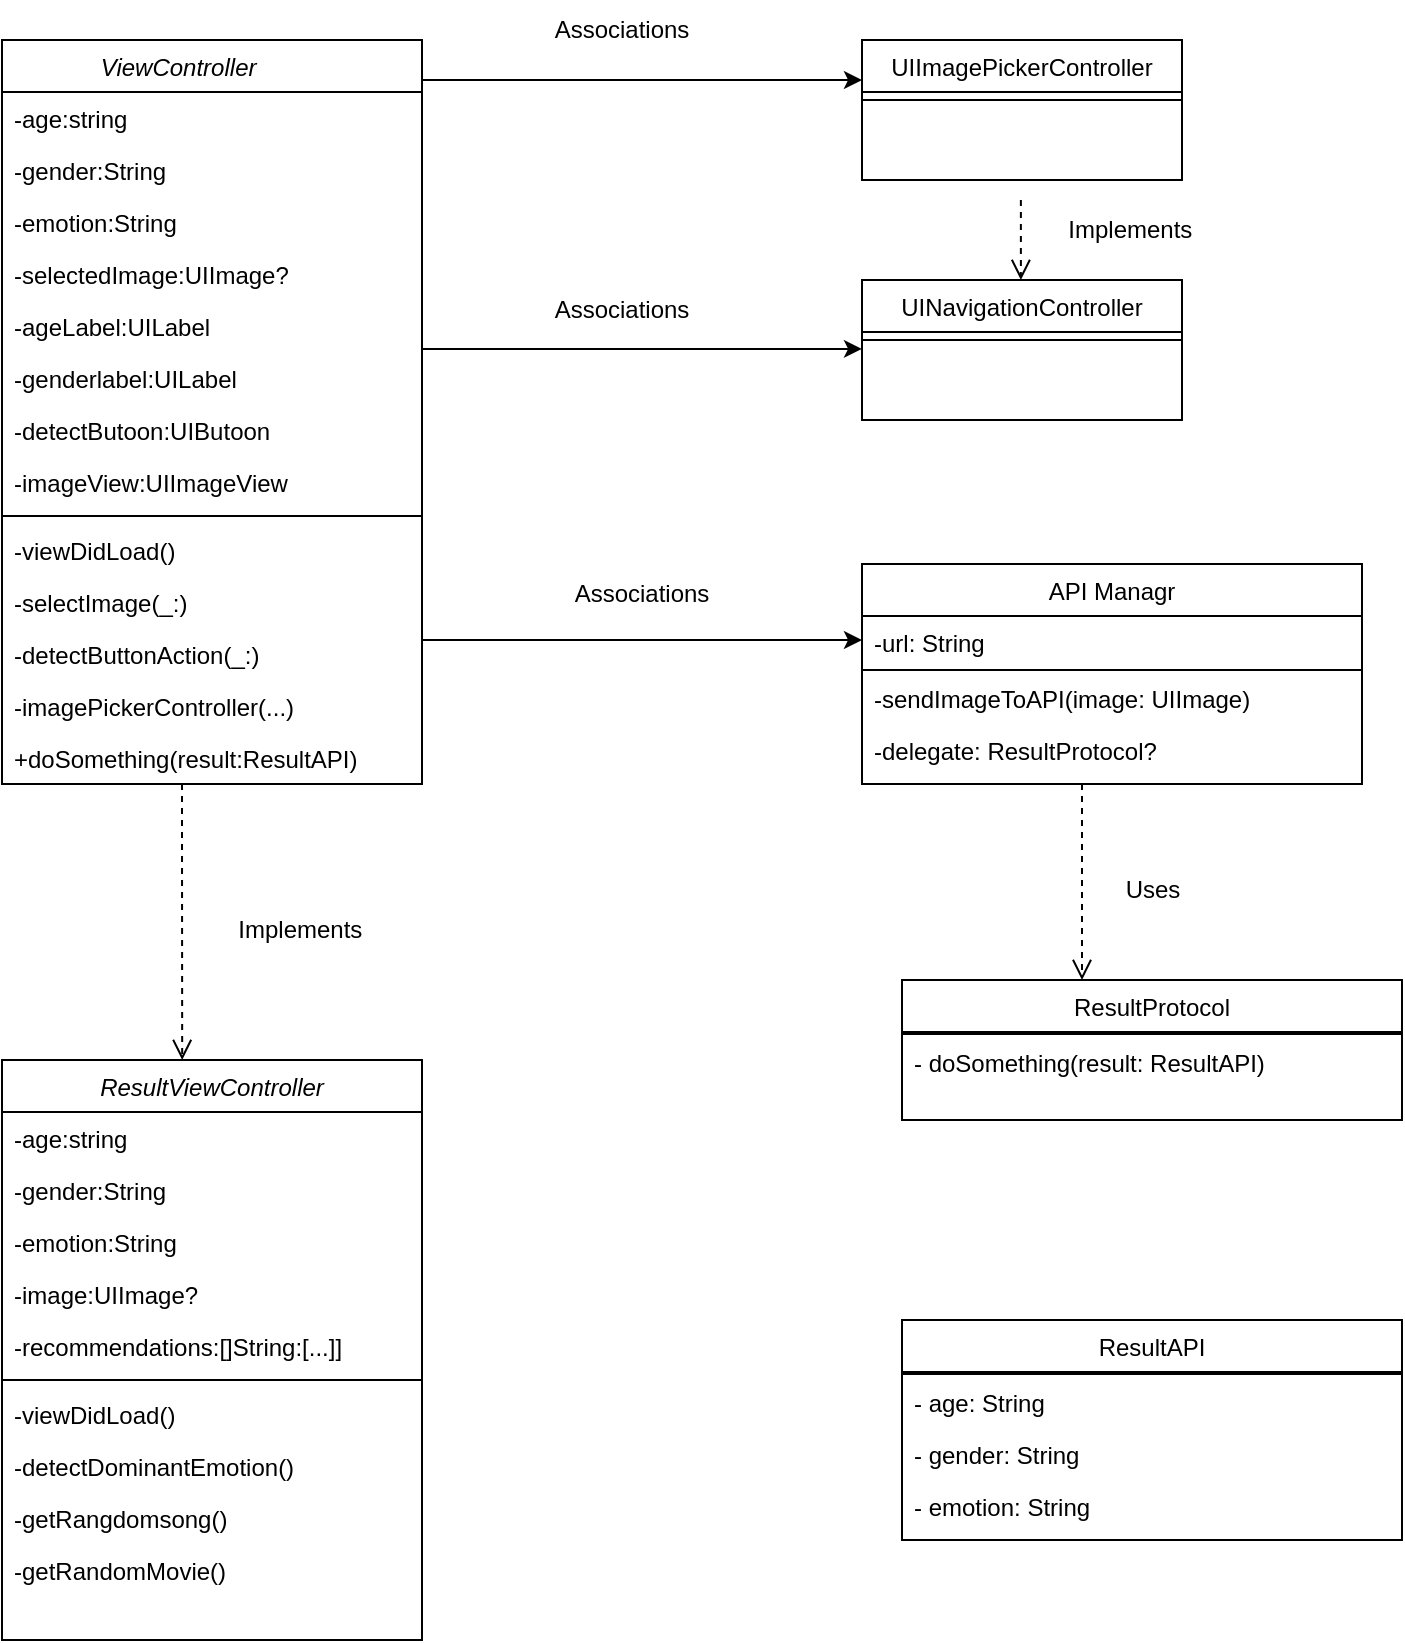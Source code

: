 <mxfile version="24.3.1" type="google" pages="2">
  <diagram id="C5RBs43oDa-KdzZeNtuy" name="Page-1">
    <mxGraphModel grid="1" page="1" gridSize="10" guides="1" tooltips="1" connect="1" arrows="1" fold="1" pageScale="1" pageWidth="827" pageHeight="1169" math="0" shadow="0">
      <root>
        <mxCell id="WIyWlLk6GJQsqaUBKTNV-0" />
        <mxCell id="WIyWlLk6GJQsqaUBKTNV-1" parent="WIyWlLk6GJQsqaUBKTNV-0" />
        <mxCell id="zkfFHV4jXpPFQw0GAbJ--0" value=" ViewController            " style="swimlane;fontStyle=2;align=center;verticalAlign=top;childLayout=stackLayout;horizontal=1;startSize=26;horizontalStack=0;resizeParent=1;resizeLast=0;collapsible=1;marginBottom=0;rounded=0;shadow=0;strokeWidth=1;" vertex="1" parent="WIyWlLk6GJQsqaUBKTNV-1">
          <mxGeometry x="220" y="120" width="210" height="372" as="geometry">
            <mxRectangle x="230" y="140" width="160" height="26" as="alternateBounds" />
          </mxGeometry>
        </mxCell>
        <mxCell id="zkfFHV4jXpPFQw0GAbJ--3" value="-age:string&#xa;" style="text;align=left;verticalAlign=top;spacingLeft=4;spacingRight=4;overflow=hidden;rotatable=0;points=[[0,0.5],[1,0.5]];portConstraint=eastwest;rounded=0;shadow=0;html=0;" vertex="1" parent="zkfFHV4jXpPFQw0GAbJ--0">
          <mxGeometry y="26" width="210" height="26" as="geometry" />
        </mxCell>
        <mxCell id="zkfFHV4jXpPFQw0GAbJ--5" value="-gender:String" style="text;align=left;verticalAlign=top;spacingLeft=4;spacingRight=4;overflow=hidden;rotatable=0;points=[[0,0.5],[1,0.5]];portConstraint=eastwest;" vertex="1" parent="zkfFHV4jXpPFQw0GAbJ--0">
          <mxGeometry y="52" width="210" height="26" as="geometry" />
        </mxCell>
        <mxCell id="gYwBCthhQ8cqU1K_Wvbv-8" value="-emotion:String " style="text;align=left;verticalAlign=top;spacingLeft=4;spacingRight=4;overflow=hidden;rotatable=0;points=[[0,0.5],[1,0.5]];portConstraint=eastwest;" vertex="1" parent="zkfFHV4jXpPFQw0GAbJ--0">
          <mxGeometry y="78" width="210" height="26" as="geometry" />
        </mxCell>
        <mxCell id="gYwBCthhQ8cqU1K_Wvbv-7" value="-selectedImage:UIImage?" style="text;align=left;verticalAlign=top;spacingLeft=4;spacingRight=4;overflow=hidden;rotatable=0;points=[[0,0.5],[1,0.5]];portConstraint=eastwest;" vertex="1" parent="zkfFHV4jXpPFQw0GAbJ--0">
          <mxGeometry y="104" width="210" height="26" as="geometry" />
        </mxCell>
        <mxCell id="gYwBCthhQ8cqU1K_Wvbv-2" value="-ageLabel:UILabel" style="text;align=left;verticalAlign=top;spacingLeft=4;spacingRight=4;overflow=hidden;rotatable=0;points=[[0,0.5],[1,0.5]];portConstraint=eastwest;" vertex="1" parent="zkfFHV4jXpPFQw0GAbJ--0">
          <mxGeometry y="130" width="210" height="26" as="geometry" />
        </mxCell>
        <mxCell id="gYwBCthhQ8cqU1K_Wvbv-10" value="-genderlabel:UILabel" style="text;align=left;verticalAlign=top;spacingLeft=4;spacingRight=4;overflow=hidden;rotatable=0;points=[[0,0.5],[1,0.5]];portConstraint=eastwest;" vertex="1" parent="zkfFHV4jXpPFQw0GAbJ--0">
          <mxGeometry y="156" width="210" height="26" as="geometry" />
        </mxCell>
        <mxCell id="gYwBCthhQ8cqU1K_Wvbv-9" value="-detectButoon:UIButoon" style="text;align=left;verticalAlign=top;spacingLeft=4;spacingRight=4;overflow=hidden;rotatable=0;points=[[0,0.5],[1,0.5]];portConstraint=eastwest;" vertex="1" parent="zkfFHV4jXpPFQw0GAbJ--0">
          <mxGeometry y="182" width="210" height="26" as="geometry" />
        </mxCell>
        <mxCell id="gYwBCthhQ8cqU1K_Wvbv-6" value="-imageView:UIImageView" style="text;align=left;verticalAlign=top;spacingLeft=4;spacingRight=4;overflow=hidden;rotatable=0;points=[[0,0.5],[1,0.5]];portConstraint=eastwest;" vertex="1" parent="zkfFHV4jXpPFQw0GAbJ--0">
          <mxGeometry y="208" width="210" height="26" as="geometry" />
        </mxCell>
        <mxCell id="zkfFHV4jXpPFQw0GAbJ--4" value="" style="line;html=1;strokeWidth=1;align=left;verticalAlign=middle;spacingTop=-1;spacingLeft=3;spacingRight=3;rotatable=0;labelPosition=right;points=[];portConstraint=eastwest;" vertex="1" parent="zkfFHV4jXpPFQw0GAbJ--0">
          <mxGeometry y="234" width="210" height="8" as="geometry" />
        </mxCell>
        <mxCell id="gYwBCthhQ8cqU1K_Wvbv-0" value="-viewDidLoad()" style="text;align=left;verticalAlign=top;spacingLeft=4;spacingRight=4;overflow=hidden;rotatable=0;points=[[0,0.5],[1,0.5]];portConstraint=eastwest;" vertex="1" parent="zkfFHV4jXpPFQw0GAbJ--0">
          <mxGeometry y="242" width="210" height="26" as="geometry" />
        </mxCell>
        <mxCell id="gYwBCthhQ8cqU1K_Wvbv-1" value="-selectImage(_:)" style="text;align=left;verticalAlign=top;spacingLeft=4;spacingRight=4;overflow=hidden;rotatable=0;points=[[0,0.5],[1,0.5]];portConstraint=eastwest;" vertex="1" parent="zkfFHV4jXpPFQw0GAbJ--0">
          <mxGeometry y="268" width="210" height="26" as="geometry" />
        </mxCell>
        <mxCell id="gYwBCthhQ8cqU1K_Wvbv-3" value="-detectButtonAction(_:)" style="text;align=left;verticalAlign=top;spacingLeft=4;spacingRight=4;overflow=hidden;rotatable=0;points=[[0,0.5],[1,0.5]];portConstraint=eastwest;" vertex="1" parent="zkfFHV4jXpPFQw0GAbJ--0">
          <mxGeometry y="294" width="210" height="26" as="geometry" />
        </mxCell>
        <mxCell id="gYwBCthhQ8cqU1K_Wvbv-4" value="-imagePickerController(...)" style="text;align=left;verticalAlign=top;spacingLeft=4;spacingRight=4;overflow=hidden;rotatable=0;points=[[0,0.5],[1,0.5]];portConstraint=eastwest;" vertex="1" parent="zkfFHV4jXpPFQw0GAbJ--0">
          <mxGeometry y="320" width="210" height="26" as="geometry" />
        </mxCell>
        <mxCell id="gYwBCthhQ8cqU1K_Wvbv-5" value="+doSomething(result:ResultAPI)" style="text;align=left;verticalAlign=top;spacingLeft=4;spacingRight=4;overflow=hidden;rotatable=0;points=[[0,0.5],[1,0.5]];portConstraint=eastwest;" vertex="1" parent="zkfFHV4jXpPFQw0GAbJ--0">
          <mxGeometry y="346" width="210" height="26" as="geometry" />
        </mxCell>
        <mxCell id="zkfFHV4jXpPFQw0GAbJ--13" value="API Managr" style="swimlane;fontStyle=0;align=center;verticalAlign=top;childLayout=stackLayout;horizontal=1;startSize=26;horizontalStack=0;resizeParent=1;resizeLast=0;collapsible=1;marginBottom=0;rounded=0;shadow=0;strokeWidth=1;" vertex="1" parent="WIyWlLk6GJQsqaUBKTNV-1">
          <mxGeometry x="650" y="382" width="250" height="110" as="geometry">
            <mxRectangle x="340" y="380" width="170" height="26" as="alternateBounds" />
          </mxGeometry>
        </mxCell>
        <mxCell id="zkfFHV4jXpPFQw0GAbJ--14" value="-url: String" style="text;align=left;verticalAlign=top;spacingLeft=4;spacingRight=4;overflow=hidden;rotatable=0;points=[[0,0.5],[1,0.5]];portConstraint=eastwest;" vertex="1" parent="zkfFHV4jXpPFQw0GAbJ--13">
          <mxGeometry y="26" width="250" height="26" as="geometry" />
        </mxCell>
        <mxCell id="zkfFHV4jXpPFQw0GAbJ--15" value="" style="line;html=1;strokeWidth=1;align=left;verticalAlign=middle;spacingTop=-1;spacingLeft=3;spacingRight=3;rotatable=0;labelPosition=right;points=[];portConstraint=eastwest;" vertex="1" parent="zkfFHV4jXpPFQw0GAbJ--13">
          <mxGeometry y="52" width="250" height="2" as="geometry" />
        </mxCell>
        <mxCell id="gYwBCthhQ8cqU1K_Wvbv-42" value="-sendImageToAPI(image: UIImage)" style="text;align=left;verticalAlign=top;spacingLeft=4;spacingRight=4;overflow=hidden;rotatable=0;points=[[0,0.5],[1,0.5]];portConstraint=eastwest;" vertex="1" parent="zkfFHV4jXpPFQw0GAbJ--13">
          <mxGeometry y="54" width="250" height="26" as="geometry" />
        </mxCell>
        <mxCell id="gYwBCthhQ8cqU1K_Wvbv-43" value="-delegate: ResultProtocol?" style="text;align=left;verticalAlign=top;spacingLeft=4;spacingRight=4;overflow=hidden;rotatable=0;points=[[0,0.5],[1,0.5]];portConstraint=eastwest;" vertex="1" parent="zkfFHV4jXpPFQw0GAbJ--13">
          <mxGeometry y="80" width="250" height="26" as="geometry" />
        </mxCell>
        <mxCell id="gYwBCthhQ8cqU1K_Wvbv-11" value="ResultViewController" style="swimlane;fontStyle=2;align=center;verticalAlign=top;childLayout=stackLayout;horizontal=1;startSize=26;horizontalStack=0;resizeParent=1;resizeLast=0;collapsible=1;marginBottom=0;rounded=0;shadow=0;strokeWidth=1;" vertex="1" parent="WIyWlLk6GJQsqaUBKTNV-1">
          <mxGeometry x="220" y="630" width="210" height="290" as="geometry">
            <mxRectangle x="230" y="140" width="160" height="26" as="alternateBounds" />
          </mxGeometry>
        </mxCell>
        <mxCell id="gYwBCthhQ8cqU1K_Wvbv-12" value="-age:string&#xa;" style="text;align=left;verticalAlign=top;spacingLeft=4;spacingRight=4;overflow=hidden;rotatable=0;points=[[0,0.5],[1,0.5]];portConstraint=eastwest;rounded=0;shadow=0;html=0;" vertex="1" parent="gYwBCthhQ8cqU1K_Wvbv-11">
          <mxGeometry y="26" width="210" height="26" as="geometry" />
        </mxCell>
        <mxCell id="gYwBCthhQ8cqU1K_Wvbv-13" value="-gender:String" style="text;align=left;verticalAlign=top;spacingLeft=4;spacingRight=4;overflow=hidden;rotatable=0;points=[[0,0.5],[1,0.5]];portConstraint=eastwest;" vertex="1" parent="gYwBCthhQ8cqU1K_Wvbv-11">
          <mxGeometry y="52" width="210" height="26" as="geometry" />
        </mxCell>
        <mxCell id="gYwBCthhQ8cqU1K_Wvbv-14" value="-emotion:String " style="text;align=left;verticalAlign=top;spacingLeft=4;spacingRight=4;overflow=hidden;rotatable=0;points=[[0,0.5],[1,0.5]];portConstraint=eastwest;" vertex="1" parent="gYwBCthhQ8cqU1K_Wvbv-11">
          <mxGeometry y="78" width="210" height="26" as="geometry" />
        </mxCell>
        <mxCell id="gYwBCthhQ8cqU1K_Wvbv-15" value="-image:UIImage?" style="text;align=left;verticalAlign=top;spacingLeft=4;spacingRight=4;overflow=hidden;rotatable=0;points=[[0,0.5],[1,0.5]];portConstraint=eastwest;" vertex="1" parent="gYwBCthhQ8cqU1K_Wvbv-11">
          <mxGeometry y="104" width="210" height="26" as="geometry" />
        </mxCell>
        <mxCell id="gYwBCthhQ8cqU1K_Wvbv-16" value="-recommendations:[]String:[...]]" style="text;align=left;verticalAlign=top;spacingLeft=4;spacingRight=4;overflow=hidden;rotatable=0;points=[[0,0.5],[1,0.5]];portConstraint=eastwest;" vertex="1" parent="gYwBCthhQ8cqU1K_Wvbv-11">
          <mxGeometry y="130" width="210" height="26" as="geometry" />
        </mxCell>
        <mxCell id="gYwBCthhQ8cqU1K_Wvbv-20" value="" style="line;html=1;strokeWidth=1;align=left;verticalAlign=middle;spacingTop=-1;spacingLeft=3;spacingRight=3;rotatable=0;labelPosition=right;points=[];portConstraint=eastwest;" vertex="1" parent="gYwBCthhQ8cqU1K_Wvbv-11">
          <mxGeometry y="156" width="210" height="8" as="geometry" />
        </mxCell>
        <mxCell id="gYwBCthhQ8cqU1K_Wvbv-21" value="-viewDidLoad()" style="text;align=left;verticalAlign=top;spacingLeft=4;spacingRight=4;overflow=hidden;rotatable=0;points=[[0,0.5],[1,0.5]];portConstraint=eastwest;" vertex="1" parent="gYwBCthhQ8cqU1K_Wvbv-11">
          <mxGeometry y="164" width="210" height="26" as="geometry" />
        </mxCell>
        <mxCell id="gYwBCthhQ8cqU1K_Wvbv-23" value="-detectDominantEmotion()" style="text;align=left;verticalAlign=top;spacingLeft=4;spacingRight=4;overflow=hidden;rotatable=0;points=[[0,0.5],[1,0.5]];portConstraint=eastwest;" vertex="1" parent="gYwBCthhQ8cqU1K_Wvbv-11">
          <mxGeometry y="190" width="210" height="26" as="geometry" />
        </mxCell>
        <mxCell id="gYwBCthhQ8cqU1K_Wvbv-24" value="-getRangdomsong()" style="text;align=left;verticalAlign=top;spacingLeft=4;spacingRight=4;overflow=hidden;rotatable=0;points=[[0,0.5],[1,0.5]];portConstraint=eastwest;" vertex="1" parent="gYwBCthhQ8cqU1K_Wvbv-11">
          <mxGeometry y="216" width="210" height="26" as="geometry" />
        </mxCell>
        <mxCell id="gYwBCthhQ8cqU1K_Wvbv-25" value="-getRandomMovie()" style="text;align=left;verticalAlign=top;spacingLeft=4;spacingRight=4;overflow=hidden;rotatable=0;points=[[0,0.5],[1,0.5]];portConstraint=eastwest;" vertex="1" parent="gYwBCthhQ8cqU1K_Wvbv-11">
          <mxGeometry y="242" width="210" height="26" as="geometry" />
        </mxCell>
        <mxCell id="gYwBCthhQ8cqU1K_Wvbv-26" value="UIImagePickerController" style="swimlane;fontStyle=0;align=center;verticalAlign=top;childLayout=stackLayout;horizontal=1;startSize=26;horizontalStack=0;resizeParent=1;resizeLast=0;collapsible=1;marginBottom=0;rounded=0;shadow=0;strokeWidth=1;" vertex="1" parent="WIyWlLk6GJQsqaUBKTNV-1">
          <mxGeometry x="650" y="120" width="160" height="70" as="geometry">
            <mxRectangle x="340" y="380" width="170" height="26" as="alternateBounds" />
          </mxGeometry>
        </mxCell>
        <mxCell id="gYwBCthhQ8cqU1K_Wvbv-28" value="" style="line;html=1;strokeWidth=1;align=left;verticalAlign=middle;spacingTop=-1;spacingLeft=3;spacingRight=3;rotatable=0;labelPosition=right;points=[];portConstraint=eastwest;" vertex="1" parent="gYwBCthhQ8cqU1K_Wvbv-26">
          <mxGeometry y="26" width="160" height="8" as="geometry" />
        </mxCell>
        <mxCell id="gYwBCthhQ8cqU1K_Wvbv-29" value="UINavigationController" style="swimlane;fontStyle=0;align=center;verticalAlign=top;childLayout=stackLayout;horizontal=1;startSize=26;horizontalStack=0;resizeParent=1;resizeLast=0;collapsible=1;marginBottom=0;rounded=0;shadow=0;strokeWidth=1;" vertex="1" parent="WIyWlLk6GJQsqaUBKTNV-1">
          <mxGeometry x="650" y="240" width="160" height="70" as="geometry">
            <mxRectangle x="340" y="380" width="170" height="26" as="alternateBounds" />
          </mxGeometry>
        </mxCell>
        <mxCell id="gYwBCthhQ8cqU1K_Wvbv-30" value="" style="line;html=1;strokeWidth=1;align=left;verticalAlign=middle;spacingTop=-1;spacingLeft=3;spacingRight=3;rotatable=0;labelPosition=right;points=[];portConstraint=eastwest;" vertex="1" parent="gYwBCthhQ8cqU1K_Wvbv-29">
          <mxGeometry y="26" width="160" height="8" as="geometry" />
        </mxCell>
        <mxCell id="gYwBCthhQ8cqU1K_Wvbv-44" value="ResultProtocol" style="swimlane;fontStyle=0;align=center;verticalAlign=top;childLayout=stackLayout;horizontal=1;startSize=26;horizontalStack=0;resizeParent=1;resizeLast=0;collapsible=1;marginBottom=0;rounded=0;shadow=0;strokeWidth=1;" vertex="1" parent="WIyWlLk6GJQsqaUBKTNV-1">
          <mxGeometry x="670" y="590" width="250" height="70" as="geometry">
            <mxRectangle x="340" y="380" width="170" height="26" as="alternateBounds" />
          </mxGeometry>
        </mxCell>
        <mxCell id="gYwBCthhQ8cqU1K_Wvbv-46" value="" style="line;html=1;strokeWidth=1;align=left;verticalAlign=middle;spacingTop=-1;spacingLeft=3;spacingRight=3;rotatable=0;labelPosition=right;points=[];portConstraint=eastwest;" vertex="1" parent="gYwBCthhQ8cqU1K_Wvbv-44">
          <mxGeometry y="26" width="250" height="2" as="geometry" />
        </mxCell>
        <mxCell id="gYwBCthhQ8cqU1K_Wvbv-47" value="- doSomething(result: ResultAPI)" style="text;align=left;verticalAlign=top;spacingLeft=4;spacingRight=4;overflow=hidden;rotatable=0;points=[[0,0.5],[1,0.5]];portConstraint=eastwest;" vertex="1" parent="gYwBCthhQ8cqU1K_Wvbv-44">
          <mxGeometry y="28" width="250" height="26" as="geometry" />
        </mxCell>
        <mxCell id="gYwBCthhQ8cqU1K_Wvbv-49" value="ResultAPI" style="swimlane;fontStyle=0;align=center;verticalAlign=top;childLayout=stackLayout;horizontal=1;startSize=26;horizontalStack=0;resizeParent=1;resizeLast=0;collapsible=1;marginBottom=0;rounded=0;shadow=0;strokeWidth=1;" vertex="1" parent="WIyWlLk6GJQsqaUBKTNV-1">
          <mxGeometry x="670" y="760" width="250" height="110" as="geometry">
            <mxRectangle x="340" y="380" width="170" height="26" as="alternateBounds" />
          </mxGeometry>
        </mxCell>
        <mxCell id="gYwBCthhQ8cqU1K_Wvbv-51" value="" style="line;html=1;strokeWidth=1;align=left;verticalAlign=middle;spacingTop=-1;spacingLeft=3;spacingRight=3;rotatable=0;labelPosition=right;points=[];portConstraint=eastwest;" vertex="1" parent="gYwBCthhQ8cqU1K_Wvbv-49">
          <mxGeometry y="26" width="250" height="2" as="geometry" />
        </mxCell>
        <mxCell id="gYwBCthhQ8cqU1K_Wvbv-52" value="- age: String" style="text;align=left;verticalAlign=top;spacingLeft=4;spacingRight=4;overflow=hidden;rotatable=0;points=[[0,0.5],[1,0.5]];portConstraint=eastwest;" vertex="1" parent="gYwBCthhQ8cqU1K_Wvbv-49">
          <mxGeometry y="28" width="250" height="26" as="geometry" />
        </mxCell>
        <mxCell id="gYwBCthhQ8cqU1K_Wvbv-53" value="- gender: String" style="text;align=left;verticalAlign=top;spacingLeft=4;spacingRight=4;overflow=hidden;rotatable=0;points=[[0,0.5],[1,0.5]];portConstraint=eastwest;" vertex="1" parent="gYwBCthhQ8cqU1K_Wvbv-49">
          <mxGeometry y="54" width="250" height="26" as="geometry" />
        </mxCell>
        <mxCell id="gYwBCthhQ8cqU1K_Wvbv-54" value="- emotion: String" style="text;align=left;verticalAlign=top;spacingLeft=4;spacingRight=4;overflow=hidden;rotatable=0;points=[[0,0.5],[1,0.5]];portConstraint=eastwest;" vertex="1" parent="gYwBCthhQ8cqU1K_Wvbv-49">
          <mxGeometry y="80" width="250" height="26" as="geometry" />
        </mxCell>
        <mxCell id="gYwBCthhQ8cqU1K_Wvbv-58" value="" style="endArrow=classic;html=1;rounded=0;exitX=1.035;exitY=0.239;exitDx=0;exitDy=0;exitPerimeter=0;" edge="1" parent="WIyWlLk6GJQsqaUBKTNV-1">
          <mxGeometry width="50" height="50" relative="1" as="geometry">
            <mxPoint x="430.0" y="140.004" as="sourcePoint" />
            <mxPoint x="650" y="140" as="targetPoint" />
          </mxGeometry>
        </mxCell>
        <mxCell id="gYwBCthhQ8cqU1K_Wvbv-63" value="" style="html=1;verticalAlign=bottom;endArrow=open;dashed=1;endSize=8;curved=0;rounded=0;" edge="1" parent="WIyWlLk6GJQsqaUBKTNV-1">
          <mxGeometry relative="1" as="geometry">
            <mxPoint x="729.44" y="200" as="sourcePoint" />
            <mxPoint x="729.44" y="240" as="targetPoint" />
            <Array as="points">
              <mxPoint x="729.44" y="220" />
            </Array>
          </mxGeometry>
        </mxCell>
        <mxCell id="gYwBCthhQ8cqU1K_Wvbv-64" value="" style="html=1;verticalAlign=bottom;endArrow=open;dashed=1;endSize=8;curved=0;rounded=0;entryX=0.429;entryY=0;entryDx=0;entryDy=0;entryPerimeter=0;" edge="1" parent="WIyWlLk6GJQsqaUBKTNV-1" target="gYwBCthhQ8cqU1K_Wvbv-11">
          <mxGeometry relative="1" as="geometry">
            <mxPoint x="310.0" y="492" as="sourcePoint" />
            <mxPoint x="310.0" y="532" as="targetPoint" />
            <Array as="points">
              <mxPoint x="310.0" y="512" />
            </Array>
          </mxGeometry>
        </mxCell>
        <mxCell id="gYwBCthhQ8cqU1K_Wvbv-66" value="" style="endArrow=classic;html=1;rounded=0;exitX=1.035;exitY=0.239;exitDx=0;exitDy=0;exitPerimeter=0;" edge="1" parent="WIyWlLk6GJQsqaUBKTNV-1">
          <mxGeometry width="50" height="50" relative="1" as="geometry">
            <mxPoint x="430.0" y="274.444" as="sourcePoint" />
            <mxPoint x="650" y="274.44" as="targetPoint" />
          </mxGeometry>
        </mxCell>
        <mxCell id="gYwBCthhQ8cqU1K_Wvbv-67" value="" style="endArrow=classic;html=1;rounded=0;exitX=1.035;exitY=0.239;exitDx=0;exitDy=0;exitPerimeter=0;" edge="1" parent="WIyWlLk6GJQsqaUBKTNV-1">
          <mxGeometry width="50" height="50" relative="1" as="geometry">
            <mxPoint x="430.0" y="420.004" as="sourcePoint" />
            <mxPoint x="650" y="420" as="targetPoint" />
          </mxGeometry>
        </mxCell>
        <mxCell id="gYwBCthhQ8cqU1K_Wvbv-69" value="" style="html=1;verticalAlign=bottom;endArrow=open;dashed=1;endSize=8;curved=0;rounded=0;" edge="1" parent="WIyWlLk6GJQsqaUBKTNV-1">
          <mxGeometry relative="1" as="geometry">
            <mxPoint x="760" y="492" as="sourcePoint" />
            <mxPoint x="760" y="590" as="targetPoint" />
            <Array as="points">
              <mxPoint x="760" y="512" />
            </Array>
          </mxGeometry>
        </mxCell>
        <mxCell id="gYwBCthhQ8cqU1K_Wvbv-70" value="Associations" style="text;html=1;align=center;verticalAlign=middle;whiteSpace=wrap;rounded=0;" vertex="1" parent="WIyWlLk6GJQsqaUBKTNV-1">
          <mxGeometry x="500" y="100" width="60" height="30" as="geometry" />
        </mxCell>
        <mxCell id="gYwBCthhQ8cqU1K_Wvbv-71" value="Associations" style="text;html=1;align=center;verticalAlign=middle;whiteSpace=wrap;rounded=0;" vertex="1" parent="WIyWlLk6GJQsqaUBKTNV-1">
          <mxGeometry x="500" y="240" width="60" height="30" as="geometry" />
        </mxCell>
        <mxCell id="gYwBCthhQ8cqU1K_Wvbv-72" value="Associations" style="text;html=1;align=center;verticalAlign=middle;whiteSpace=wrap;rounded=0;" vertex="1" parent="WIyWlLk6GJQsqaUBKTNV-1">
          <mxGeometry x="510" y="382" width="60" height="30" as="geometry" />
        </mxCell>
        <mxCell id="gYwBCthhQ8cqU1K_Wvbv-73" value="&amp;nbsp;Implements" style="text;html=1;align=center;verticalAlign=middle;whiteSpace=wrap;rounded=0;" vertex="1" parent="WIyWlLk6GJQsqaUBKTNV-1">
          <mxGeometry x="745" y="200" width="75" height="30" as="geometry" />
        </mxCell>
        <mxCell id="gYwBCthhQ8cqU1K_Wvbv-74" value="Uses" style="text;html=1;align=center;verticalAlign=middle;whiteSpace=wrap;rounded=0;" vertex="1" parent="WIyWlLk6GJQsqaUBKTNV-1">
          <mxGeometry x="757.5" y="530" width="75" height="30" as="geometry" />
        </mxCell>
        <mxCell id="gYwBCthhQ8cqU1K_Wvbv-75" value="&amp;nbsp;Implements" style="text;html=1;align=center;verticalAlign=middle;whiteSpace=wrap;rounded=0;" vertex="1" parent="WIyWlLk6GJQsqaUBKTNV-1">
          <mxGeometry x="330" y="550" width="75" height="30" as="geometry" />
        </mxCell>
      </root>
    </mxGraphModel>
  </diagram>
  <diagram id="a53u-7ExTHYwhbn_dVEp" name="Page-2">
    <mxGraphModel grid="1" page="1" gridSize="10" guides="1" tooltips="1" connect="1" arrows="1" fold="1" pageScale="1" pageWidth="850" pageHeight="1100" math="0" shadow="0">
      <root>
        <mxCell id="0" />
        <mxCell id="1" parent="0" />
      </root>
    </mxGraphModel>
  </diagram>
</mxfile>

